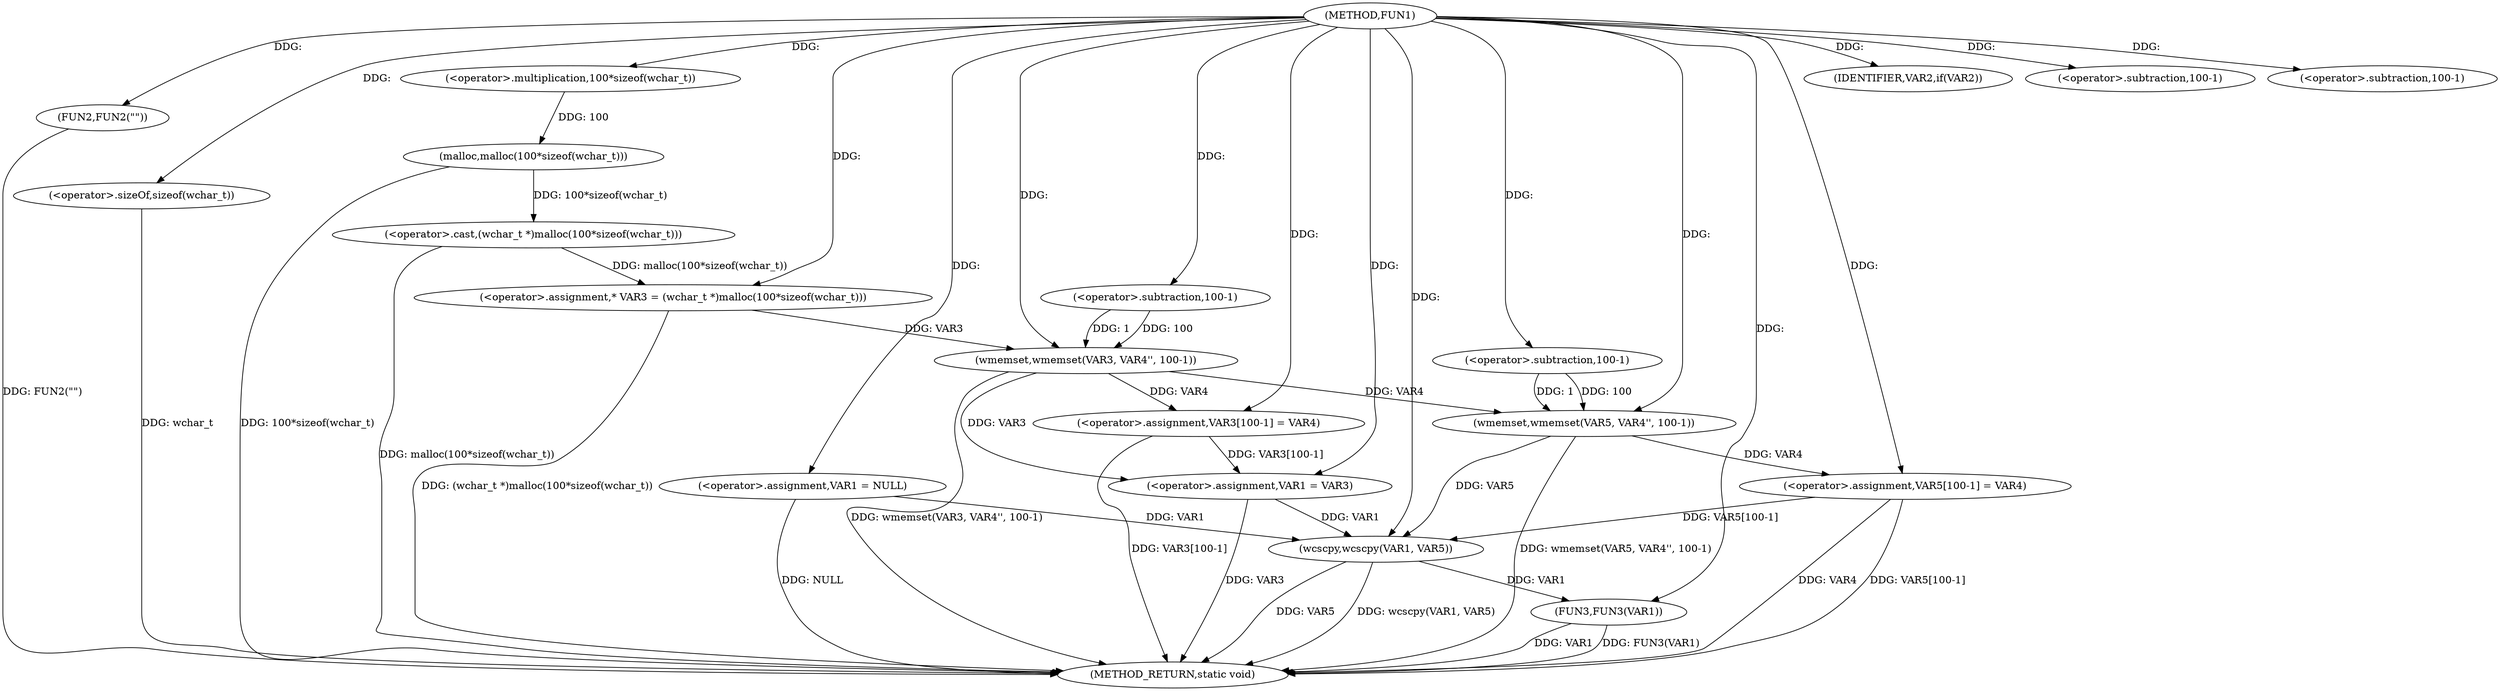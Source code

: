 digraph FUN1 {  
"1000100" [label = "(METHOD,FUN1)" ]
"1000160" [label = "(METHOD_RETURN,static void)" ]
"1000103" [label = "(<operator>.assignment,VAR1 = NULL)" ]
"1000107" [label = "(IDENTIFIER,VAR2,if(VAR2))" ]
"1000109" [label = "(FUN2,FUN2(\"\"))" ]
"1000115" [label = "(<operator>.assignment,* VAR3 = (wchar_t *)malloc(100*sizeof(wchar_t)))" ]
"1000117" [label = "(<operator>.cast,(wchar_t *)malloc(100*sizeof(wchar_t)))" ]
"1000119" [label = "(malloc,malloc(100*sizeof(wchar_t)))" ]
"1000120" [label = "(<operator>.multiplication,100*sizeof(wchar_t))" ]
"1000122" [label = "(<operator>.sizeOf,sizeof(wchar_t))" ]
"1000124" [label = "(wmemset,wmemset(VAR3, VAR4'', 100-1))" ]
"1000127" [label = "(<operator>.subtraction,100-1)" ]
"1000130" [label = "(<operator>.assignment,VAR3[100-1] = VAR4)" ]
"1000133" [label = "(<operator>.subtraction,100-1)" ]
"1000137" [label = "(<operator>.assignment,VAR1 = VAR3)" ]
"1000142" [label = "(wmemset,wmemset(VAR5, VAR4'', 100-1))" ]
"1000145" [label = "(<operator>.subtraction,100-1)" ]
"1000148" [label = "(<operator>.assignment,VAR5[100-1] = VAR4)" ]
"1000151" [label = "(<operator>.subtraction,100-1)" ]
"1000155" [label = "(wcscpy,wcscpy(VAR1, VAR5))" ]
"1000158" [label = "(FUN3,FUN3(VAR1))" ]
  "1000142" -> "1000160"  [ label = "DDG: wmemset(VAR5, VAR4'', 100-1)"] 
  "1000155" -> "1000160"  [ label = "DDG: VAR5"] 
  "1000103" -> "1000160"  [ label = "DDG: NULL"] 
  "1000148" -> "1000160"  [ label = "DDG: VAR4"] 
  "1000119" -> "1000160"  [ label = "DDG: 100*sizeof(wchar_t)"] 
  "1000117" -> "1000160"  [ label = "DDG: malloc(100*sizeof(wchar_t))"] 
  "1000158" -> "1000160"  [ label = "DDG: VAR1"] 
  "1000115" -> "1000160"  [ label = "DDG: (wchar_t *)malloc(100*sizeof(wchar_t))"] 
  "1000122" -> "1000160"  [ label = "DDG: wchar_t"] 
  "1000137" -> "1000160"  [ label = "DDG: VAR3"] 
  "1000155" -> "1000160"  [ label = "DDG: wcscpy(VAR1, VAR5)"] 
  "1000158" -> "1000160"  [ label = "DDG: FUN3(VAR1)"] 
  "1000148" -> "1000160"  [ label = "DDG: VAR5[100-1]"] 
  "1000109" -> "1000160"  [ label = "DDG: FUN2(\"\")"] 
  "1000130" -> "1000160"  [ label = "DDG: VAR3[100-1]"] 
  "1000124" -> "1000160"  [ label = "DDG: wmemset(VAR3, VAR4'', 100-1)"] 
  "1000100" -> "1000103"  [ label = "DDG: "] 
  "1000100" -> "1000107"  [ label = "DDG: "] 
  "1000100" -> "1000109"  [ label = "DDG: "] 
  "1000117" -> "1000115"  [ label = "DDG: malloc(100*sizeof(wchar_t))"] 
  "1000100" -> "1000115"  [ label = "DDG: "] 
  "1000119" -> "1000117"  [ label = "DDG: 100*sizeof(wchar_t)"] 
  "1000120" -> "1000119"  [ label = "DDG: 100"] 
  "1000100" -> "1000120"  [ label = "DDG: "] 
  "1000100" -> "1000122"  [ label = "DDG: "] 
  "1000115" -> "1000124"  [ label = "DDG: VAR3"] 
  "1000100" -> "1000124"  [ label = "DDG: "] 
  "1000127" -> "1000124"  [ label = "DDG: 100"] 
  "1000127" -> "1000124"  [ label = "DDG: 1"] 
  "1000100" -> "1000127"  [ label = "DDG: "] 
  "1000124" -> "1000130"  [ label = "DDG: VAR4"] 
  "1000100" -> "1000130"  [ label = "DDG: "] 
  "1000100" -> "1000133"  [ label = "DDG: "] 
  "1000124" -> "1000137"  [ label = "DDG: VAR3"] 
  "1000130" -> "1000137"  [ label = "DDG: VAR3[100-1]"] 
  "1000100" -> "1000137"  [ label = "DDG: "] 
  "1000100" -> "1000142"  [ label = "DDG: "] 
  "1000124" -> "1000142"  [ label = "DDG: VAR4"] 
  "1000145" -> "1000142"  [ label = "DDG: 100"] 
  "1000145" -> "1000142"  [ label = "DDG: 1"] 
  "1000100" -> "1000145"  [ label = "DDG: "] 
  "1000142" -> "1000148"  [ label = "DDG: VAR4"] 
  "1000100" -> "1000148"  [ label = "DDG: "] 
  "1000100" -> "1000151"  [ label = "DDG: "] 
  "1000103" -> "1000155"  [ label = "DDG: VAR1"] 
  "1000137" -> "1000155"  [ label = "DDG: VAR1"] 
  "1000100" -> "1000155"  [ label = "DDG: "] 
  "1000148" -> "1000155"  [ label = "DDG: VAR5[100-1]"] 
  "1000142" -> "1000155"  [ label = "DDG: VAR5"] 
  "1000155" -> "1000158"  [ label = "DDG: VAR1"] 
  "1000100" -> "1000158"  [ label = "DDG: "] 
}
